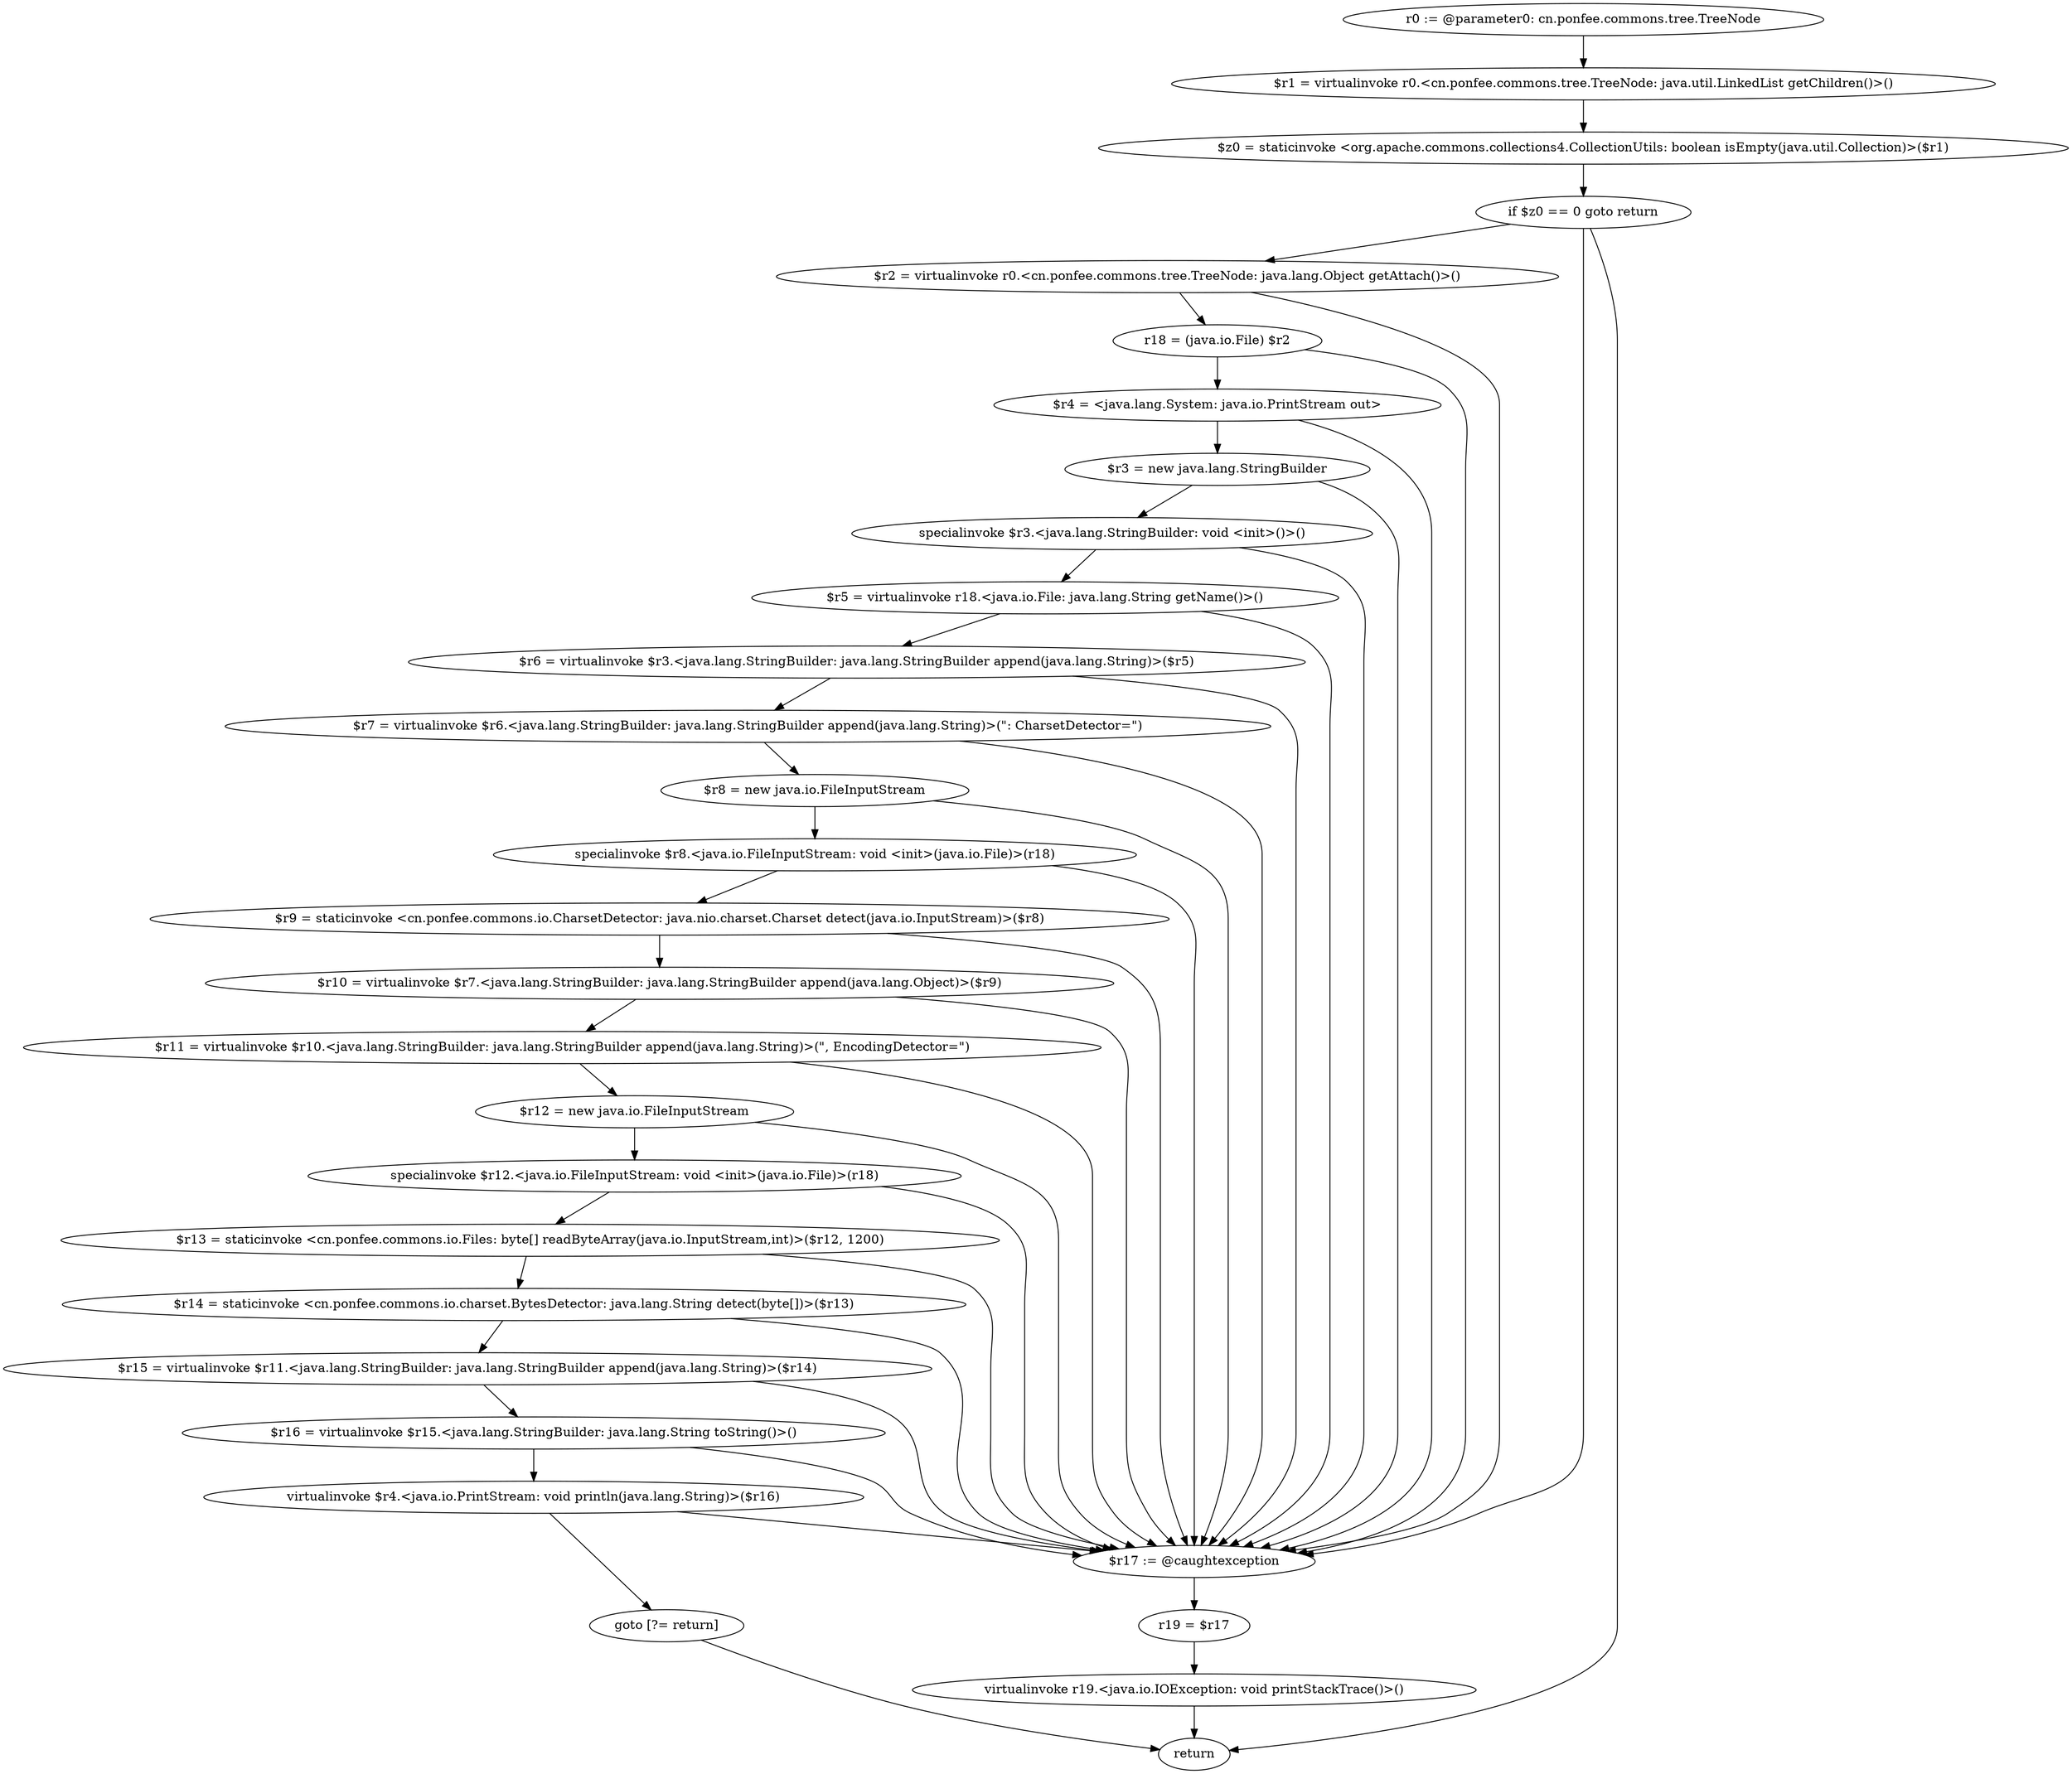 digraph "unitGraph" {
    "r0 := @parameter0: cn.ponfee.commons.tree.TreeNode"
    "$r1 = virtualinvoke r0.<cn.ponfee.commons.tree.TreeNode: java.util.LinkedList getChildren()>()"
    "$z0 = staticinvoke <org.apache.commons.collections4.CollectionUtils: boolean isEmpty(java.util.Collection)>($r1)"
    "if $z0 == 0 goto return"
    "$r2 = virtualinvoke r0.<cn.ponfee.commons.tree.TreeNode: java.lang.Object getAttach()>()"
    "r18 = (java.io.File) $r2"
    "$r4 = <java.lang.System: java.io.PrintStream out>"
    "$r3 = new java.lang.StringBuilder"
    "specialinvoke $r3.<java.lang.StringBuilder: void <init>()>()"
    "$r5 = virtualinvoke r18.<java.io.File: java.lang.String getName()>()"
    "$r6 = virtualinvoke $r3.<java.lang.StringBuilder: java.lang.StringBuilder append(java.lang.String)>($r5)"
    "$r7 = virtualinvoke $r6.<java.lang.StringBuilder: java.lang.StringBuilder append(java.lang.String)>(\": CharsetDetector=\")"
    "$r8 = new java.io.FileInputStream"
    "specialinvoke $r8.<java.io.FileInputStream: void <init>(java.io.File)>(r18)"
    "$r9 = staticinvoke <cn.ponfee.commons.io.CharsetDetector: java.nio.charset.Charset detect(java.io.InputStream)>($r8)"
    "$r10 = virtualinvoke $r7.<java.lang.StringBuilder: java.lang.StringBuilder append(java.lang.Object)>($r9)"
    "$r11 = virtualinvoke $r10.<java.lang.StringBuilder: java.lang.StringBuilder append(java.lang.String)>(\", EncodingDetector=\")"
    "$r12 = new java.io.FileInputStream"
    "specialinvoke $r12.<java.io.FileInputStream: void <init>(java.io.File)>(r18)"
    "$r13 = staticinvoke <cn.ponfee.commons.io.Files: byte[] readByteArray(java.io.InputStream,int)>($r12, 1200)"
    "$r14 = staticinvoke <cn.ponfee.commons.io.charset.BytesDetector: java.lang.String detect(byte[])>($r13)"
    "$r15 = virtualinvoke $r11.<java.lang.StringBuilder: java.lang.StringBuilder append(java.lang.String)>($r14)"
    "$r16 = virtualinvoke $r15.<java.lang.StringBuilder: java.lang.String toString()>()"
    "virtualinvoke $r4.<java.io.PrintStream: void println(java.lang.String)>($r16)"
    "goto [?= return]"
    "$r17 := @caughtexception"
    "r19 = $r17"
    "virtualinvoke r19.<java.io.IOException: void printStackTrace()>()"
    "return"
    "r0 := @parameter0: cn.ponfee.commons.tree.TreeNode"->"$r1 = virtualinvoke r0.<cn.ponfee.commons.tree.TreeNode: java.util.LinkedList getChildren()>()";
    "$r1 = virtualinvoke r0.<cn.ponfee.commons.tree.TreeNode: java.util.LinkedList getChildren()>()"->"$z0 = staticinvoke <org.apache.commons.collections4.CollectionUtils: boolean isEmpty(java.util.Collection)>($r1)";
    "$z0 = staticinvoke <org.apache.commons.collections4.CollectionUtils: boolean isEmpty(java.util.Collection)>($r1)"->"if $z0 == 0 goto return";
    "if $z0 == 0 goto return"->"$r2 = virtualinvoke r0.<cn.ponfee.commons.tree.TreeNode: java.lang.Object getAttach()>()";
    "if $z0 == 0 goto return"->"return";
    "if $z0 == 0 goto return"->"$r17 := @caughtexception";
    "$r2 = virtualinvoke r0.<cn.ponfee.commons.tree.TreeNode: java.lang.Object getAttach()>()"->"r18 = (java.io.File) $r2";
    "$r2 = virtualinvoke r0.<cn.ponfee.commons.tree.TreeNode: java.lang.Object getAttach()>()"->"$r17 := @caughtexception";
    "r18 = (java.io.File) $r2"->"$r4 = <java.lang.System: java.io.PrintStream out>";
    "r18 = (java.io.File) $r2"->"$r17 := @caughtexception";
    "$r4 = <java.lang.System: java.io.PrintStream out>"->"$r3 = new java.lang.StringBuilder";
    "$r4 = <java.lang.System: java.io.PrintStream out>"->"$r17 := @caughtexception";
    "$r3 = new java.lang.StringBuilder"->"specialinvoke $r3.<java.lang.StringBuilder: void <init>()>()";
    "$r3 = new java.lang.StringBuilder"->"$r17 := @caughtexception";
    "specialinvoke $r3.<java.lang.StringBuilder: void <init>()>()"->"$r5 = virtualinvoke r18.<java.io.File: java.lang.String getName()>()";
    "specialinvoke $r3.<java.lang.StringBuilder: void <init>()>()"->"$r17 := @caughtexception";
    "$r5 = virtualinvoke r18.<java.io.File: java.lang.String getName()>()"->"$r6 = virtualinvoke $r3.<java.lang.StringBuilder: java.lang.StringBuilder append(java.lang.String)>($r5)";
    "$r5 = virtualinvoke r18.<java.io.File: java.lang.String getName()>()"->"$r17 := @caughtexception";
    "$r6 = virtualinvoke $r3.<java.lang.StringBuilder: java.lang.StringBuilder append(java.lang.String)>($r5)"->"$r7 = virtualinvoke $r6.<java.lang.StringBuilder: java.lang.StringBuilder append(java.lang.String)>(\": CharsetDetector=\")";
    "$r6 = virtualinvoke $r3.<java.lang.StringBuilder: java.lang.StringBuilder append(java.lang.String)>($r5)"->"$r17 := @caughtexception";
    "$r7 = virtualinvoke $r6.<java.lang.StringBuilder: java.lang.StringBuilder append(java.lang.String)>(\": CharsetDetector=\")"->"$r8 = new java.io.FileInputStream";
    "$r7 = virtualinvoke $r6.<java.lang.StringBuilder: java.lang.StringBuilder append(java.lang.String)>(\": CharsetDetector=\")"->"$r17 := @caughtexception";
    "$r8 = new java.io.FileInputStream"->"specialinvoke $r8.<java.io.FileInputStream: void <init>(java.io.File)>(r18)";
    "$r8 = new java.io.FileInputStream"->"$r17 := @caughtexception";
    "specialinvoke $r8.<java.io.FileInputStream: void <init>(java.io.File)>(r18)"->"$r9 = staticinvoke <cn.ponfee.commons.io.CharsetDetector: java.nio.charset.Charset detect(java.io.InputStream)>($r8)";
    "specialinvoke $r8.<java.io.FileInputStream: void <init>(java.io.File)>(r18)"->"$r17 := @caughtexception";
    "$r9 = staticinvoke <cn.ponfee.commons.io.CharsetDetector: java.nio.charset.Charset detect(java.io.InputStream)>($r8)"->"$r10 = virtualinvoke $r7.<java.lang.StringBuilder: java.lang.StringBuilder append(java.lang.Object)>($r9)";
    "$r9 = staticinvoke <cn.ponfee.commons.io.CharsetDetector: java.nio.charset.Charset detect(java.io.InputStream)>($r8)"->"$r17 := @caughtexception";
    "$r10 = virtualinvoke $r7.<java.lang.StringBuilder: java.lang.StringBuilder append(java.lang.Object)>($r9)"->"$r11 = virtualinvoke $r10.<java.lang.StringBuilder: java.lang.StringBuilder append(java.lang.String)>(\", EncodingDetector=\")";
    "$r10 = virtualinvoke $r7.<java.lang.StringBuilder: java.lang.StringBuilder append(java.lang.Object)>($r9)"->"$r17 := @caughtexception";
    "$r11 = virtualinvoke $r10.<java.lang.StringBuilder: java.lang.StringBuilder append(java.lang.String)>(\", EncodingDetector=\")"->"$r12 = new java.io.FileInputStream";
    "$r11 = virtualinvoke $r10.<java.lang.StringBuilder: java.lang.StringBuilder append(java.lang.String)>(\", EncodingDetector=\")"->"$r17 := @caughtexception";
    "$r12 = new java.io.FileInputStream"->"specialinvoke $r12.<java.io.FileInputStream: void <init>(java.io.File)>(r18)";
    "$r12 = new java.io.FileInputStream"->"$r17 := @caughtexception";
    "specialinvoke $r12.<java.io.FileInputStream: void <init>(java.io.File)>(r18)"->"$r13 = staticinvoke <cn.ponfee.commons.io.Files: byte[] readByteArray(java.io.InputStream,int)>($r12, 1200)";
    "specialinvoke $r12.<java.io.FileInputStream: void <init>(java.io.File)>(r18)"->"$r17 := @caughtexception";
    "$r13 = staticinvoke <cn.ponfee.commons.io.Files: byte[] readByteArray(java.io.InputStream,int)>($r12, 1200)"->"$r14 = staticinvoke <cn.ponfee.commons.io.charset.BytesDetector: java.lang.String detect(byte[])>($r13)";
    "$r13 = staticinvoke <cn.ponfee.commons.io.Files: byte[] readByteArray(java.io.InputStream,int)>($r12, 1200)"->"$r17 := @caughtexception";
    "$r14 = staticinvoke <cn.ponfee.commons.io.charset.BytesDetector: java.lang.String detect(byte[])>($r13)"->"$r15 = virtualinvoke $r11.<java.lang.StringBuilder: java.lang.StringBuilder append(java.lang.String)>($r14)";
    "$r14 = staticinvoke <cn.ponfee.commons.io.charset.BytesDetector: java.lang.String detect(byte[])>($r13)"->"$r17 := @caughtexception";
    "$r15 = virtualinvoke $r11.<java.lang.StringBuilder: java.lang.StringBuilder append(java.lang.String)>($r14)"->"$r16 = virtualinvoke $r15.<java.lang.StringBuilder: java.lang.String toString()>()";
    "$r15 = virtualinvoke $r11.<java.lang.StringBuilder: java.lang.StringBuilder append(java.lang.String)>($r14)"->"$r17 := @caughtexception";
    "$r16 = virtualinvoke $r15.<java.lang.StringBuilder: java.lang.String toString()>()"->"virtualinvoke $r4.<java.io.PrintStream: void println(java.lang.String)>($r16)";
    "$r16 = virtualinvoke $r15.<java.lang.StringBuilder: java.lang.String toString()>()"->"$r17 := @caughtexception";
    "virtualinvoke $r4.<java.io.PrintStream: void println(java.lang.String)>($r16)"->"goto [?= return]";
    "virtualinvoke $r4.<java.io.PrintStream: void println(java.lang.String)>($r16)"->"$r17 := @caughtexception";
    "goto [?= return]"->"return";
    "$r17 := @caughtexception"->"r19 = $r17";
    "r19 = $r17"->"virtualinvoke r19.<java.io.IOException: void printStackTrace()>()";
    "virtualinvoke r19.<java.io.IOException: void printStackTrace()>()"->"return";
}
